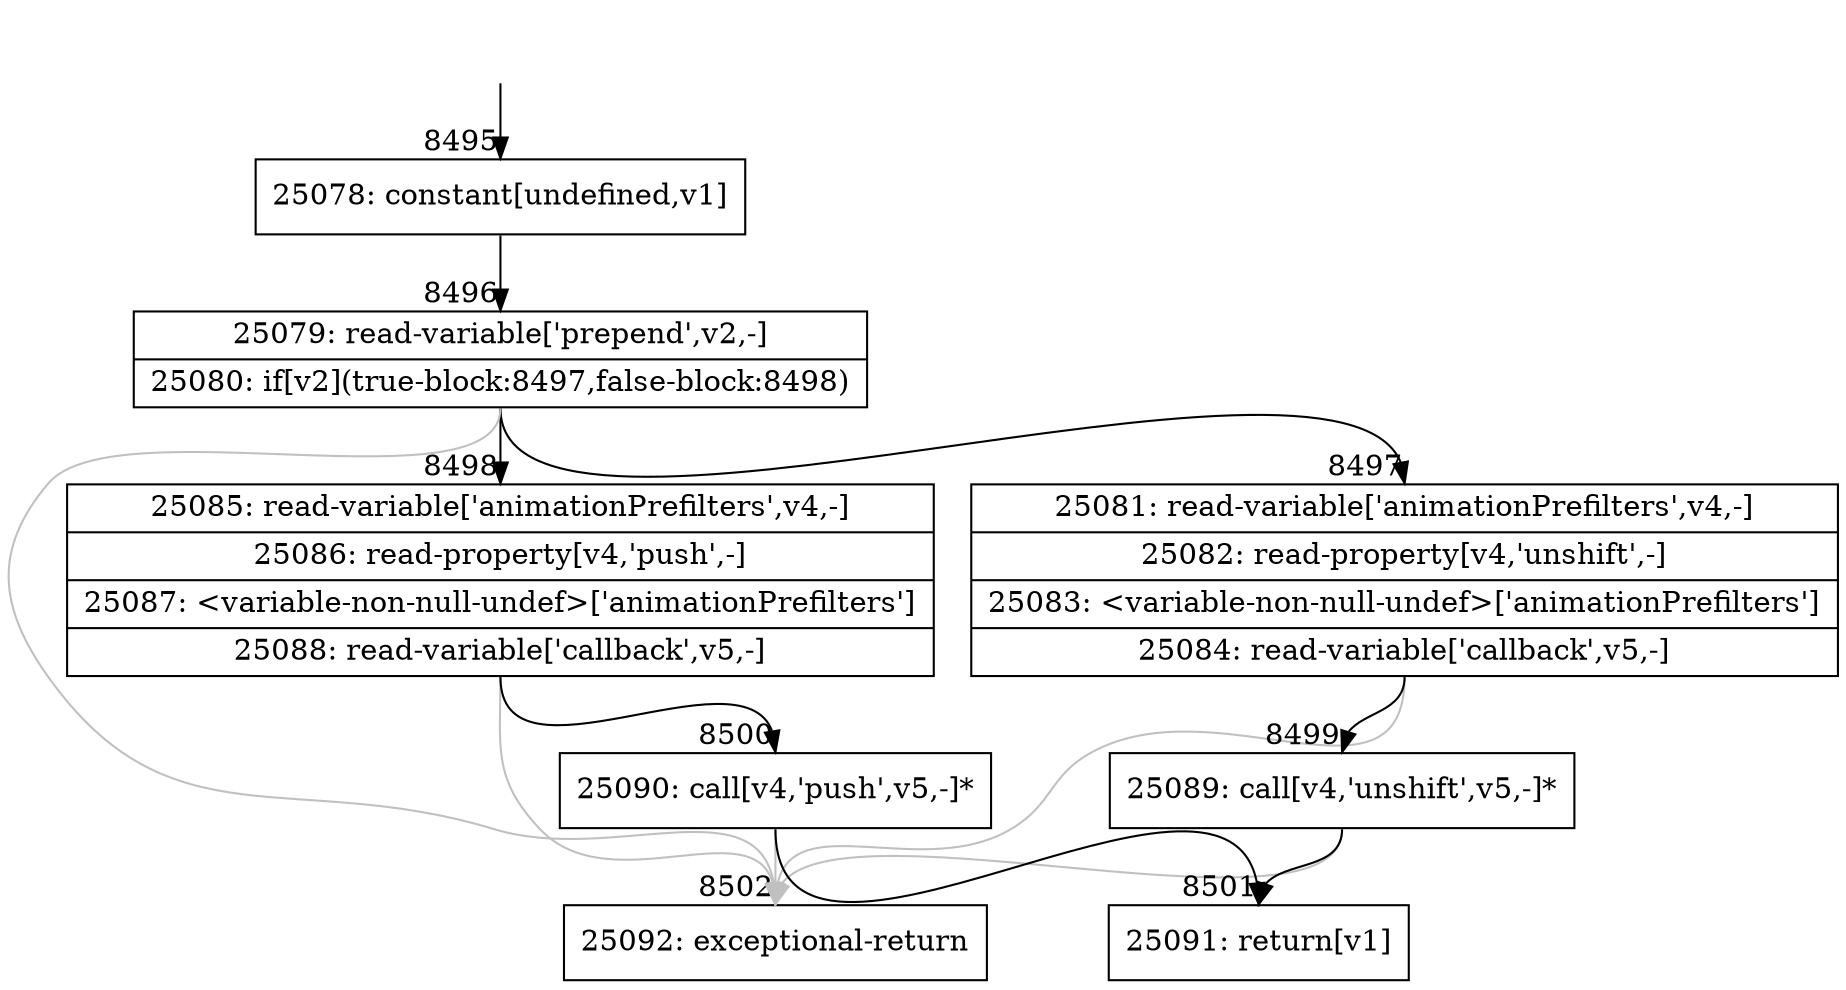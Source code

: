 digraph {
rankdir="TD"
BB_entry525[shape=none,label=""];
BB_entry525 -> BB8495 [tailport=s, headport=n, headlabel="    8495"]
BB8495 [shape=record label="{25078: constant[undefined,v1]}" ] 
BB8495 -> BB8496 [tailport=s, headport=n, headlabel="      8496"]
BB8496 [shape=record label="{25079: read-variable['prepend',v2,-]|25080: if[v2](true-block:8497,false-block:8498)}" ] 
BB8496 -> BB8497 [tailport=s, headport=n, headlabel="      8497"]
BB8496 -> BB8498 [tailport=s, headport=n, headlabel="      8498"]
BB8496 -> BB8502 [tailport=s, headport=n, color=gray, headlabel="      8502"]
BB8497 [shape=record label="{25081: read-variable['animationPrefilters',v4,-]|25082: read-property[v4,'unshift',-]|25083: \<variable-non-null-undef\>['animationPrefilters']|25084: read-variable['callback',v5,-]}" ] 
BB8497 -> BB8499 [tailport=s, headport=n, headlabel="      8499"]
BB8497 -> BB8502 [tailport=s, headport=n, color=gray]
BB8498 [shape=record label="{25085: read-variable['animationPrefilters',v4,-]|25086: read-property[v4,'push',-]|25087: \<variable-non-null-undef\>['animationPrefilters']|25088: read-variable['callback',v5,-]}" ] 
BB8498 -> BB8500 [tailport=s, headport=n, headlabel="      8500"]
BB8498 -> BB8502 [tailport=s, headport=n, color=gray]
BB8499 [shape=record label="{25089: call[v4,'unshift',v5,-]*}" ] 
BB8499 -> BB8501 [tailport=s, headport=n, headlabel="      8501"]
BB8499 -> BB8502 [tailport=s, headport=n, color=gray]
BB8500 [shape=record label="{25090: call[v4,'push',v5,-]*}" ] 
BB8500 -> BB8501 [tailport=s, headport=n]
BB8500 -> BB8502 [tailport=s, headport=n, color=gray]
BB8501 [shape=record label="{25091: return[v1]}" ] 
BB8502 [shape=record label="{25092: exceptional-return}" ] 
}
